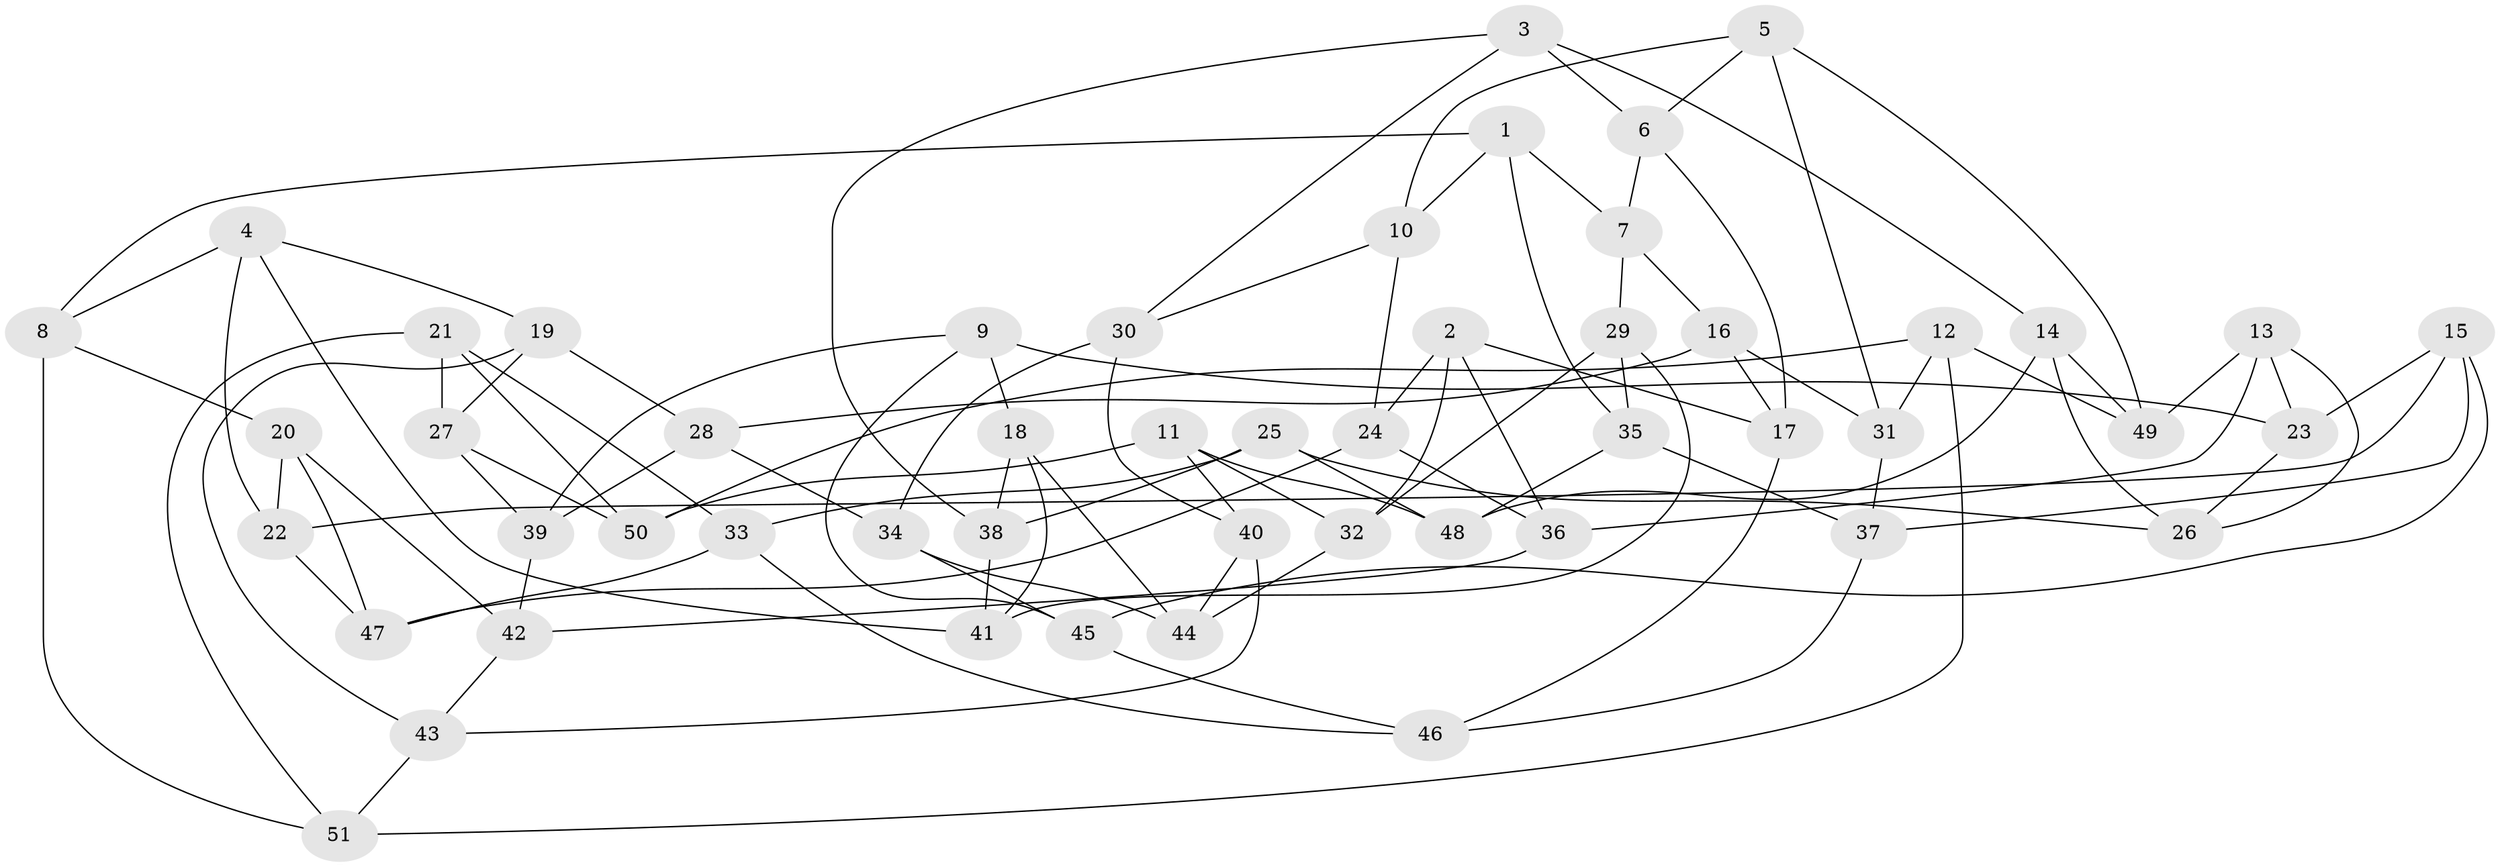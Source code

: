 // coarse degree distribution, {9: 0.07692307692307693, 8: 0.07692307692307693, 3: 0.11538461538461539, 4: 0.6153846153846154, 7: 0.038461538461538464, 6: 0.07692307692307693}
// Generated by graph-tools (version 1.1) at 2025/53/03/04/25 22:53:51]
// undirected, 51 vertices, 102 edges
graph export_dot {
  node [color=gray90,style=filled];
  1;
  2;
  3;
  4;
  5;
  6;
  7;
  8;
  9;
  10;
  11;
  12;
  13;
  14;
  15;
  16;
  17;
  18;
  19;
  20;
  21;
  22;
  23;
  24;
  25;
  26;
  27;
  28;
  29;
  30;
  31;
  32;
  33;
  34;
  35;
  36;
  37;
  38;
  39;
  40;
  41;
  42;
  43;
  44;
  45;
  46;
  47;
  48;
  49;
  50;
  51;
  1 -- 35;
  1 -- 8;
  1 -- 10;
  1 -- 7;
  2 -- 17;
  2 -- 36;
  2 -- 32;
  2 -- 24;
  3 -- 30;
  3 -- 6;
  3 -- 14;
  3 -- 38;
  4 -- 8;
  4 -- 19;
  4 -- 41;
  4 -- 22;
  5 -- 31;
  5 -- 6;
  5 -- 49;
  5 -- 10;
  6 -- 17;
  6 -- 7;
  7 -- 16;
  7 -- 29;
  8 -- 20;
  8 -- 51;
  9 -- 45;
  9 -- 18;
  9 -- 23;
  9 -- 39;
  10 -- 30;
  10 -- 24;
  11 -- 40;
  11 -- 50;
  11 -- 48;
  11 -- 32;
  12 -- 49;
  12 -- 51;
  12 -- 50;
  12 -- 31;
  13 -- 49;
  13 -- 26;
  13 -- 23;
  13 -- 36;
  14 -- 49;
  14 -- 48;
  14 -- 26;
  15 -- 22;
  15 -- 23;
  15 -- 45;
  15 -- 37;
  16 -- 28;
  16 -- 17;
  16 -- 31;
  17 -- 46;
  18 -- 44;
  18 -- 41;
  18 -- 38;
  19 -- 43;
  19 -- 28;
  19 -- 27;
  20 -- 42;
  20 -- 47;
  20 -- 22;
  21 -- 33;
  21 -- 50;
  21 -- 51;
  21 -- 27;
  22 -- 47;
  23 -- 26;
  24 -- 47;
  24 -- 36;
  25 -- 48;
  25 -- 26;
  25 -- 38;
  25 -- 33;
  27 -- 39;
  27 -- 50;
  28 -- 34;
  28 -- 39;
  29 -- 32;
  29 -- 35;
  29 -- 41;
  30 -- 34;
  30 -- 40;
  31 -- 37;
  32 -- 44;
  33 -- 46;
  33 -- 47;
  34 -- 45;
  34 -- 44;
  35 -- 48;
  35 -- 37;
  36 -- 42;
  37 -- 46;
  38 -- 41;
  39 -- 42;
  40 -- 44;
  40 -- 43;
  42 -- 43;
  43 -- 51;
  45 -- 46;
}
